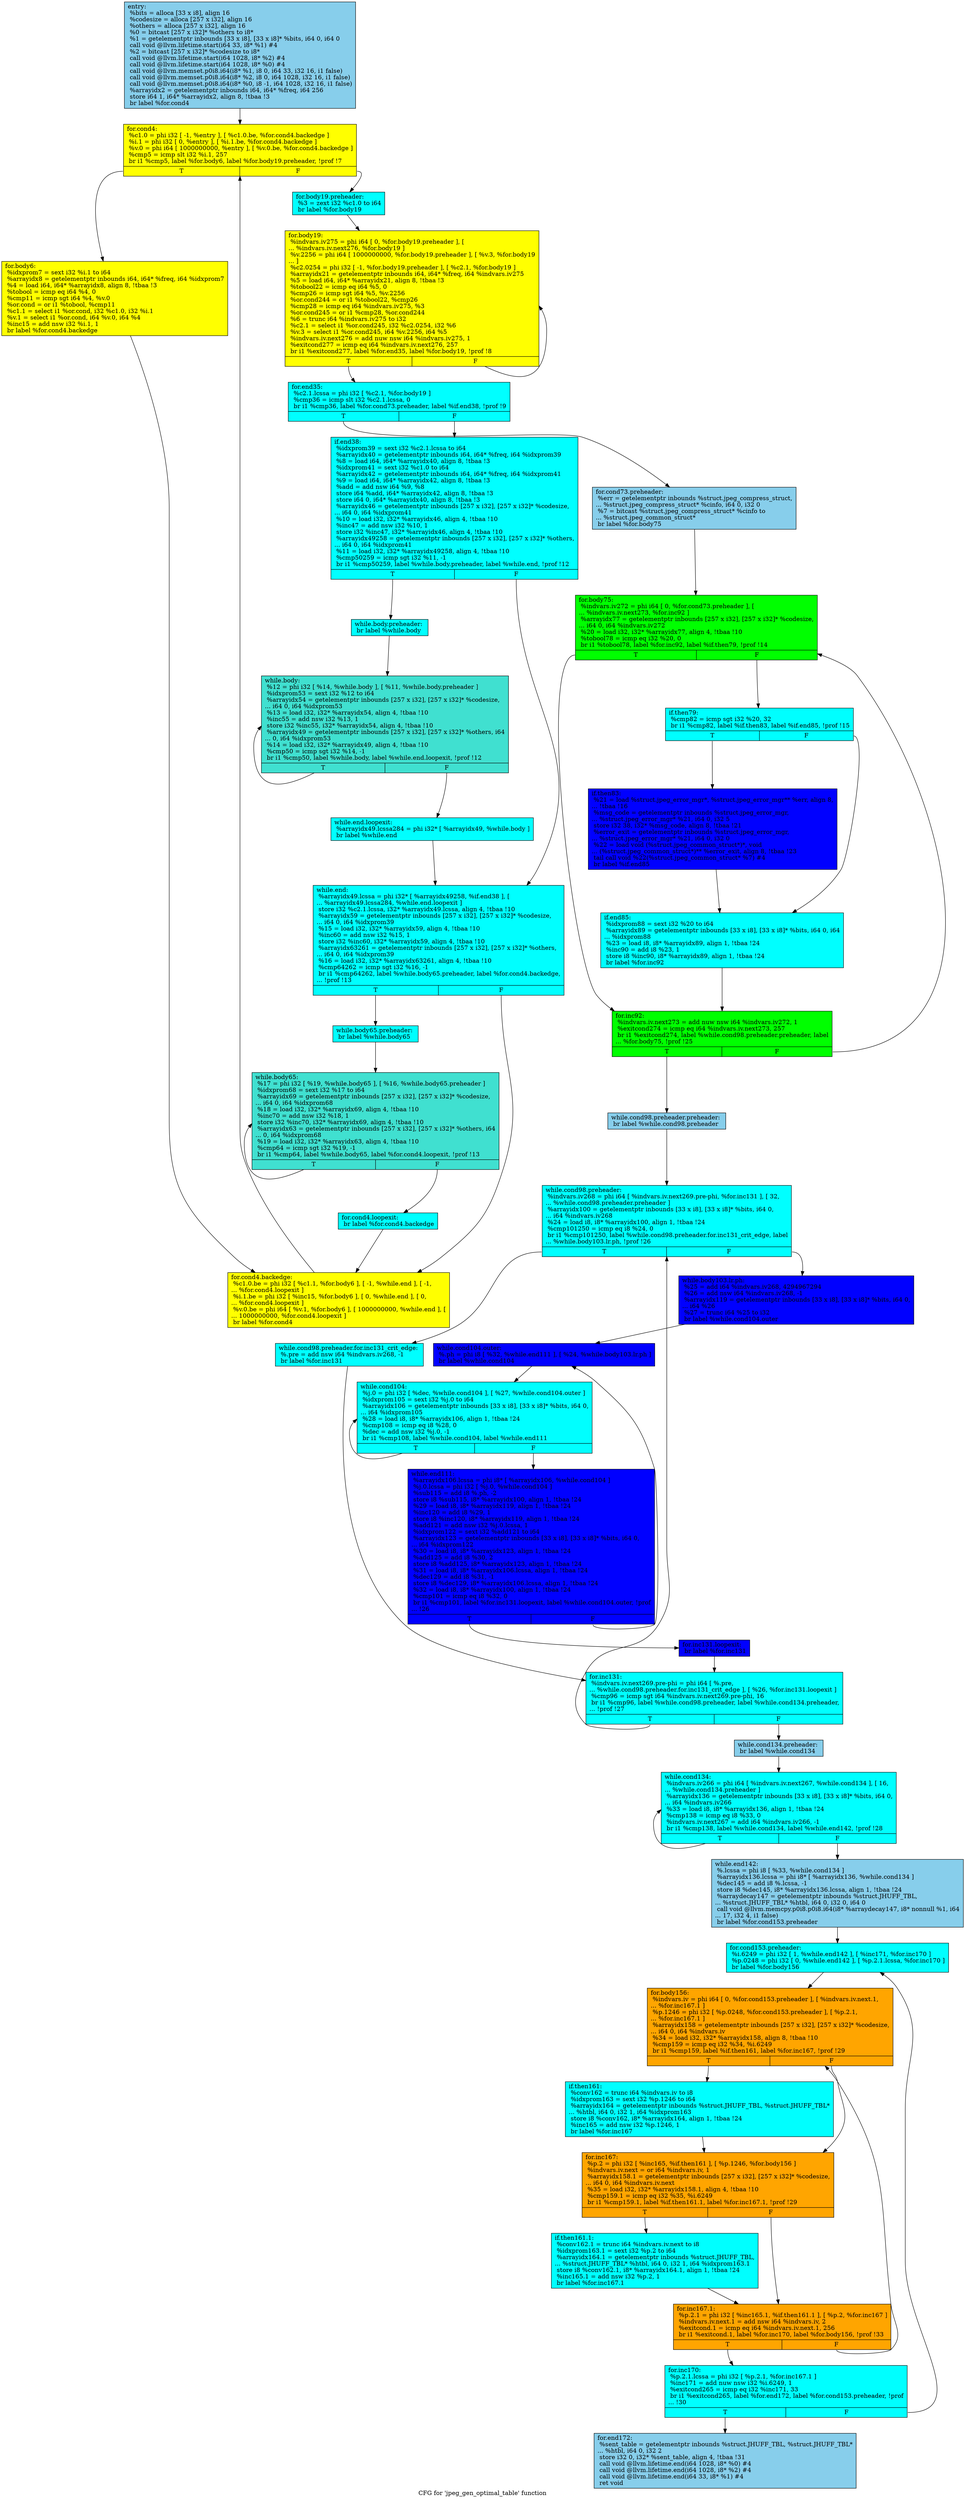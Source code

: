 digraph "CFG for 'jpeg_gen_optimal_table' function" {
	label="CFG for 'jpeg_gen_optimal_table' function";

	Node0x63ec2a0 [shape=record, style = filled, fillcolor = skyblue, label="{entry:\l  %bits = alloca [33 x i8], align 16\l  %codesize = alloca [257 x i32], align 16\l  %others = alloca [257 x i32], align 16\l  %0 = bitcast [257 x i32]* %others to i8*\l  %1 = getelementptr inbounds [33 x i8], [33 x i8]* %bits, i64 0, i64 0\l  call void @llvm.lifetime.start(i64 33, i8* %1) #4\l  %2 = bitcast [257 x i32]* %codesize to i8*\l  call void @llvm.lifetime.start(i64 1028, i8* %2) #4\l  call void @llvm.lifetime.start(i64 1028, i8* %0) #4\l  call void @llvm.memset.p0i8.i64(i8* %1, i8 0, i64 33, i32 16, i1 false)\l  call void @llvm.memset.p0i8.i64(i8* %2, i8 0, i64 1028, i32 16, i1 false)\l  call void @llvm.memset.p0i8.i64(i8* %0, i8 -1, i64 1028, i32 16, i1 false)\l  %arrayidx2 = getelementptr inbounds i64, i64* %freq, i64 256\l  store i64 1, i64* %arrayidx2, align 8, !tbaa !3\l  br label %for.cond4\l}"];
	Node0x63ec2a0 -> Node0x63ecf90;
	Node0x63ed070 [shape=record, style = filled, fillcolor = cyan, label="{for.cond4.loopexit:                               \l  br label %for.cond4.backedge\l}"];
	Node0x63ed070 -> Node0x63ed180;
	Node0x63ecf90 [shape=record, style = filled, fillcolor = yellow, label="{for.cond4:                                        \l  %c1.0 = phi i32 [ -1, %entry ], [ %c1.0.be, %for.cond4.backedge ]\l  %i.1 = phi i32 [ 0, %entry ], [ %i.1.be, %for.cond4.backedge ]\l  %v.0 = phi i64 [ 1000000000, %entry ], [ %v.0.be, %for.cond4.backedge ]\l  %cmp5 = icmp slt i32 %i.1, 257\l  br i1 %cmp5, label %for.body6, label %for.body19.preheader, !prof !7\l|{<s0>T|<s1>F}}"];
	Node0x63ecf90:s0 -> Node0x63e4f90;
	Node0x63ecf90:s1 -> Node0x63e5040;
	Node0x63e5040 [shape=record, style = filled, fillcolor = cyan, label="{for.body19.preheader:                             \l  %3 = zext i32 %c1.0 to i64\l  br label %for.body19\l}"];
	Node0x63e5040 -> Node0x63e5300;
	Node0x63e4f90 [shape=record, style = filled, fillcolor = yellow, label="{for.body6:                                        \l  %idxprom7 = sext i32 %i.1 to i64\l  %arrayidx8 = getelementptr inbounds i64, i64* %freq, i64 %idxprom7\l  %4 = load i64, i64* %arrayidx8, align 8, !tbaa !3\l  %tobool = icmp eq i64 %4, 0\l  %cmp11 = icmp sgt i64 %4, %v.0\l  %or.cond = or i1 %tobool, %cmp11\l  %c1.1 = select i1 %or.cond, i32 %c1.0, i32 %i.1\l  %v.1 = select i1 %or.cond, i64 %v.0, i64 %4\l  %inc15 = add nsw i32 %i.1, 1\l  br label %for.cond4.backedge\l}"];
	Node0x63e4f90 -> Node0x63ed180;
	Node0x63e5300 [shape=record, style = filled, fillcolor = yellow, label="{for.body19:                                       \l  %indvars.iv275 = phi i64 [ 0, %for.body19.preheader ], [\l... %indvars.iv.next276, %for.body19 ]\l  %v.2256 = phi i64 [ 1000000000, %for.body19.preheader ], [ %v.3, %for.body19\l... ]\l  %c2.0254 = phi i32 [ -1, %for.body19.preheader ], [ %c2.1, %for.body19 ]\l  %arrayidx21 = getelementptr inbounds i64, i64* %freq, i64 %indvars.iv275\l  %5 = load i64, i64* %arrayidx21, align 8, !tbaa !3\l  %tobool22 = icmp eq i64 %5, 0\l  %cmp26 = icmp sgt i64 %5, %v.2256\l  %or.cond244 = or i1 %tobool22, %cmp26\l  %cmp28 = icmp eq i64 %indvars.iv275, %3\l  %or.cond245 = or i1 %cmp28, %or.cond244\l  %6 = trunc i64 %indvars.iv275 to i32\l  %c2.1 = select i1 %or.cond245, i32 %c2.0254, i32 %6\l  %v.3 = select i1 %or.cond245, i64 %v.2256, i64 %5\l  %indvars.iv.next276 = add nuw nsw i64 %indvars.iv275, 1\l  %exitcond277 = icmp eq i64 %indvars.iv.next276, 257\l  br i1 %exitcond277, label %for.end35, label %for.body19, !prof !8\l|{<s0>T|<s1>F}}"];
	Node0x63e5300:s0 -> Node0x63f0610;
	Node0x63e5300:s1 -> Node0x63e5300;
	Node0x63f0610 [shape=record, style = filled, fillcolor = cyan, label="{for.end35:                                        \l  %c2.1.lcssa = phi i32 [ %c2.1, %for.body19 ]\l  %cmp36 = icmp slt i32 %c2.1.lcssa, 0\l  br i1 %cmp36, label %for.cond73.preheader, label %if.end38, !prof !9\l|{<s0>T|<s1>F}}"];
	Node0x63f0610:s0 -> Node0x63f08b0;
	Node0x63f0610:s1 -> Node0x63f0950;
	Node0x63f08b0 [shape=record, style = filled, fillcolor = skyblue, label="{for.cond73.preheader:                             \l  %err = getelementptr inbounds %struct.jpeg_compress_struct,\l... %struct.jpeg_compress_struct* %cinfo, i64 0, i32 0\l  %7 = bitcast %struct.jpeg_compress_struct* %cinfo to\l... %struct.jpeg_common_struct*\l  br label %for.body75\l}"];
	Node0x63f08b0 -> Node0x63f0bf0;
	Node0x63f0950 [shape=record, style = filled, fillcolor = cyan, label="{if.end38:                                         \l  %idxprom39 = sext i32 %c2.1.lcssa to i64\l  %arrayidx40 = getelementptr inbounds i64, i64* %freq, i64 %idxprom39\l  %8 = load i64, i64* %arrayidx40, align 8, !tbaa !3\l  %idxprom41 = sext i32 %c1.0 to i64\l  %arrayidx42 = getelementptr inbounds i64, i64* %freq, i64 %idxprom41\l  %9 = load i64, i64* %arrayidx42, align 8, !tbaa !3\l  %add = add nsw i64 %9, %8\l  store i64 %add, i64* %arrayidx42, align 8, !tbaa !3\l  store i64 0, i64* %arrayidx40, align 8, !tbaa !3\l  %arrayidx46 = getelementptr inbounds [257 x i32], [257 x i32]* %codesize,\l... i64 0, i64 %idxprom41\l  %10 = load i32, i32* %arrayidx46, align 4, !tbaa !10\l  %inc47 = add nsw i32 %10, 1\l  store i32 %inc47, i32* %arrayidx46, align 4, !tbaa !10\l  %arrayidx49258 = getelementptr inbounds [257 x i32], [257 x i32]* %others,\l... i64 0, i64 %idxprom41\l  %11 = load i32, i32* %arrayidx49258, align 4, !tbaa !10\l  %cmp50259 = icmp sgt i32 %11, -1\l  br i1 %cmp50259, label %while.body.preheader, label %while.end, !prof !12\l|{<s0>T|<s1>F}}"];
	Node0x63f0950:s0 -> Node0x63e5b70;
	Node0x63f0950:s1 -> Node0x63dc1e0;
	Node0x63e5b70 [shape=record, style = filled, fillcolor = cyan, label="{while.body.preheader:                             \l  br label %while.body\l}"];
	Node0x63e5b70 -> Node0x63dc480;
	Node0x63dc480 [shape=record, style = filled, fillcolor = turquoise, label="{while.body:                                       \l  %12 = phi i32 [ %14, %while.body ], [ %11, %while.body.preheader ]\l  %idxprom53 = sext i32 %12 to i64\l  %arrayidx54 = getelementptr inbounds [257 x i32], [257 x i32]* %codesize,\l... i64 0, i64 %idxprom53\l  %13 = load i32, i32* %arrayidx54, align 4, !tbaa !10\l  %inc55 = add nsw i32 %13, 1\l  store i32 %inc55, i32* %arrayidx54, align 4, !tbaa !10\l  %arrayidx49 = getelementptr inbounds [257 x i32], [257 x i32]* %others, i64\l... 0, i64 %idxprom53\l  %14 = load i32, i32* %arrayidx49, align 4, !tbaa !10\l  %cmp50 = icmp sgt i32 %14, -1\l  br i1 %cmp50, label %while.body, label %while.end.loopexit, !prof !12\l|{<s0>T|<s1>F}}"];
	Node0x63dc480:s0 -> Node0x63dc480;
	Node0x63dc480:s1 -> Node0x63dcac0;
	Node0x63dcac0 [shape=record, style = filled, fillcolor = cyan, label="{while.end.loopexit:                               \l  %arrayidx49.lcssa284 = phi i32* [ %arrayidx49, %while.body ]\l  br label %while.end\l}"];
	Node0x63dcac0 -> Node0x63dc1e0;
	Node0x63dc1e0 [shape=record, style = filled, fillcolor = cyan, label="{while.end:                                        \l  %arrayidx49.lcssa = phi i32* [ %arrayidx49258, %if.end38 ], [\l... %arrayidx49.lcssa284, %while.end.loopexit ]\l  store i32 %c2.1.lcssa, i32* %arrayidx49.lcssa, align 4, !tbaa !10\l  %arrayidx59 = getelementptr inbounds [257 x i32], [257 x i32]* %codesize,\l... i64 0, i64 %idxprom39\l  %15 = load i32, i32* %arrayidx59, align 4, !tbaa !10\l  %inc60 = add nsw i32 %15, 1\l  store i32 %inc60, i32* %arrayidx59, align 4, !tbaa !10\l  %arrayidx63261 = getelementptr inbounds [257 x i32], [257 x i32]* %others,\l... i64 0, i64 %idxprom39\l  %16 = load i32, i32* %arrayidx63261, align 4, !tbaa !10\l  %cmp64262 = icmp sgt i32 %16, -1\l  br i1 %cmp64262, label %while.body65.preheader, label %for.cond4.backedge,\l... !prof !13\l|{<s0>T|<s1>F}}"];
	Node0x63dc1e0:s0 -> Node0x63f4100;
	Node0x63dc1e0:s1 -> Node0x63ed180;
	Node0x63ed180 [shape=record, style = filled, fillcolor = yellow, label="{for.cond4.backedge:                               \l  %c1.0.be = phi i32 [ %c1.1, %for.body6 ], [ -1, %while.end ], [ -1,\l... %for.cond4.loopexit ]\l  %i.1.be = phi i32 [ %inc15, %for.body6 ], [ 0, %while.end ], [ 0,\l... %for.cond4.loopexit ]\l  %v.0.be = phi i64 [ %v.1, %for.body6 ], [ 1000000000, %while.end ], [\l... 1000000000, %for.cond4.loopexit ]\l  br label %for.cond4\l}"];
	Node0x63ed180 -> Node0x63ecf90;
	Node0x63f4100 [shape=record, style = filled, fillcolor = cyan, label="{while.body65.preheader:                           \l  br label %while.body65\l}"];
	Node0x63f4100 -> Node0x63f44f0;
	Node0x63f44f0 [shape=record, style = filled, fillcolor = turquoise, label="{while.body65:                                     \l  %17 = phi i32 [ %19, %while.body65 ], [ %16, %while.body65.preheader ]\l  %idxprom68 = sext i32 %17 to i64\l  %arrayidx69 = getelementptr inbounds [257 x i32], [257 x i32]* %codesize,\l... i64 0, i64 %idxprom68\l  %18 = load i32, i32* %arrayidx69, align 4, !tbaa !10\l  %inc70 = add nsw i32 %18, 1\l  store i32 %inc70, i32* %arrayidx69, align 4, !tbaa !10\l  %arrayidx63 = getelementptr inbounds [257 x i32], [257 x i32]* %others, i64\l... 0, i64 %idxprom68\l  %19 = load i32, i32* %arrayidx63, align 4, !tbaa !10\l  %cmp64 = icmp sgt i32 %19, -1\l  br i1 %cmp64, label %while.body65, label %for.cond4.loopexit, !prof !13\l|{<s0>T|<s1>F}}"];
	Node0x63f44f0:s0 -> Node0x63f44f0;
	Node0x63f44f0:s1 -> Node0x63ed070;
	Node0x63f0bf0 [shape=record, style = filled, fillcolor = green, label="{for.body75:                                       \l  %indvars.iv272 = phi i64 [ 0, %for.cond73.preheader ], [\l... %indvars.iv.next273, %for.inc92 ]\l  %arrayidx77 = getelementptr inbounds [257 x i32], [257 x i32]* %codesize,\l... i64 0, i64 %indvars.iv272\l  %20 = load i32, i32* %arrayidx77, align 4, !tbaa !10\l  %tobool78 = icmp eq i32 %20, 0\l  br i1 %tobool78, label %for.inc92, label %if.then79, !prof !14\l|{<s0>T|<s1>F}}"];
	Node0x63f0bf0:s0 -> Node0x63f5100;
	Node0x63f0bf0:s1 -> Node0x63f5470;
	Node0x63f5470 [shape=record, style = filled, fillcolor = cyan, label="{if.then79:                                        \l  %cmp82 = icmp sgt i32 %20, 32\l  br i1 %cmp82, label %if.then83, label %if.end85, !prof !15\l|{<s0>T|<s1>F}}"];
	Node0x63f5470:s0 -> Node0x63f57d0;
	Node0x63f5470:s1 -> Node0x63f5850;
	Node0x63f57d0 [shape=record, style = filled, fillcolor = blue, label="{if.then83:                                        \l  %21 = load %struct.jpeg_error_mgr*, %struct.jpeg_error_mgr** %err, align 8,\l... !tbaa !16\l  %msg_code = getelementptr inbounds %struct.jpeg_error_mgr,\l... %struct.jpeg_error_mgr* %21, i64 0, i32 5\l  store i32 38, i32* %msg_code, align 8, !tbaa !21\l  %error_exit = getelementptr inbounds %struct.jpeg_error_mgr,\l... %struct.jpeg_error_mgr* %21, i64 0, i32 0\l  %22 = load void (%struct.jpeg_common_struct*)*, void\l... (%struct.jpeg_common_struct*)** %error_exit, align 8, !tbaa !23\l  tail call void %22(%struct.jpeg_common_struct* %7) #4\l  br label %if.end85\l}"];
	Node0x63f57d0 -> Node0x63f5850;
	Node0x63f5850 [shape=record, style = filled, fillcolor = cyan, label="{if.end85:                                         \l  %idxprom88 = sext i32 %20 to i64\l  %arrayidx89 = getelementptr inbounds [33 x i8], [33 x i8]* %bits, i64 0, i64\l... %idxprom88\l  %23 = load i8, i8* %arrayidx89, align 1, !tbaa !24\l  %inc90 = add i8 %23, 1\l  store i8 %inc90, i8* %arrayidx89, align 1, !tbaa !24\l  br label %for.inc92\l}"];
	Node0x63f5850 -> Node0x63f5100;
	Node0x63f5100 [shape=record, style = filled, fillcolor = green, label="{for.inc92:                                        \l  %indvars.iv.next273 = add nuw nsw i64 %indvars.iv272, 1\l  %exitcond274 = icmp eq i64 %indvars.iv.next273, 257\l  br i1 %exitcond274, label %while.cond98.preheader.preheader, label\l... %for.body75, !prof !25\l|{<s0>T|<s1>F}}"];
	Node0x63f5100:s0 -> Node0x63f67c0;
	Node0x63f5100:s1 -> Node0x63f0bf0;
	Node0x63f67c0 [shape=record, style = filled, fillcolor = skyblue, label="{while.cond98.preheader.preheader:                 \l  br label %while.cond98.preheader\l}"];
	Node0x63f67c0 -> Node0x63f69a0;
	Node0x63f69a0 [shape=record, style = filled, fillcolor = cyan, label="{while.cond98.preheader:                           \l  %indvars.iv268 = phi i64 [ %indvars.iv.next269.pre-phi, %for.inc131 ], [ 32,\l... %while.cond98.preheader.preheader ]\l  %arrayidx100 = getelementptr inbounds [33 x i8], [33 x i8]* %bits, i64 0,\l... i64 %indvars.iv268\l  %24 = load i8, i8* %arrayidx100, align 1, !tbaa !24\l  %cmp101250 = icmp eq i8 %24, 0\l  br i1 %cmp101250, label %while.cond98.preheader.for.inc131_crit_edge, label\l... %while.body103.lr.ph, !prof !26\l|{<s0>T|<s1>F}}"];
	Node0x63f69a0:s0 -> Node0x63f1430;
	Node0x63f69a0:s1 -> Node0x63f7640;
	Node0x63f1430 [shape=record, style = filled, fillcolor = cyan, label="{while.cond98.preheader.for.inc131_crit_edge:      \l  %.pre = add nsw i64 %indvars.iv268, -1\l  br label %for.inc131\l}"];
	Node0x63f1430 -> Node0x63f1040;
	Node0x63f7640 [shape=record, style = filled, fillcolor = blue, label="{while.body103.lr.ph:                              \l  %25 = add i64 %indvars.iv268, 4294967294\l  %26 = add nsw i64 %indvars.iv268, -1\l  %arrayidx119 = getelementptr inbounds [33 x i8], [33 x i8]* %bits, i64 0,\l... i64 %26\l  %27 = trunc i64 %25 to i32\l  br label %while.cond104.outer\l}"];
	Node0x63f7640 -> Node0x63f7b30;
	Node0x63f7b30 [shape=record, style = filled, fillcolor = blue, label="{while.cond104.outer:                              \l  %.ph = phi i8 [ %32, %while.end111 ], [ %24, %while.body103.lr.ph ]\l  br label %while.cond104\l}"];
	Node0x63f7b30 -> Node0x63f7e20;
	Node0x63f7e20 [shape=record, style = filled, fillcolor = cyan, label="{while.cond104:                                    \l  %j.0 = phi i32 [ %dec, %while.cond104 ], [ %27, %while.cond104.outer ]\l  %idxprom105 = sext i32 %j.0 to i64\l  %arrayidx106 = getelementptr inbounds [33 x i8], [33 x i8]* %bits, i64 0,\l... i64 %idxprom105\l  %28 = load i8, i8* %arrayidx106, align 1, !tbaa !24\l  %cmp108 = icmp eq i8 %28, 0\l  %dec = add nsw i32 %j.0, -1\l  br i1 %cmp108, label %while.cond104, label %while.end111\l|{<s0>T|<s1>F}}"];
	Node0x63f7e20:s0 -> Node0x63f7e20;
	Node0x63f7e20:s1 -> Node0x63f7cf0;
	Node0x63f7cf0 [shape=record, style = filled, fillcolor = blue, label="{while.end111:                                     \l  %arrayidx106.lcssa = phi i8* [ %arrayidx106, %while.cond104 ]\l  %j.0.lcssa = phi i32 [ %j.0, %while.cond104 ]\l  %sub115 = add i8 %.ph, -2\l  store i8 %sub115, i8* %arrayidx100, align 1, !tbaa !24\l  %29 = load i8, i8* %arrayidx119, align 1, !tbaa !24\l  %inc120 = add i8 %29, 1\l  store i8 %inc120, i8* %arrayidx119, align 1, !tbaa !24\l  %add121 = add nsw i32 %j.0.lcssa, 1\l  %idxprom122 = sext i32 %add121 to i64\l  %arrayidx123 = getelementptr inbounds [33 x i8], [33 x i8]* %bits, i64 0,\l... i64 %idxprom122\l  %30 = load i8, i8* %arrayidx123, align 1, !tbaa !24\l  %add125 = add i8 %30, 2\l  store i8 %add125, i8* %arrayidx123, align 1, !tbaa !24\l  %31 = load i8, i8* %arrayidx106.lcssa, align 1, !tbaa !24\l  %dec129 = add i8 %31, -1\l  store i8 %dec129, i8* %arrayidx106.lcssa, align 1, !tbaa !24\l  %32 = load i8, i8* %arrayidx100, align 1, !tbaa !24\l  %cmp101 = icmp eq i8 %32, 0\l  br i1 %cmp101, label %for.inc131.loopexit, label %while.cond104.outer, !prof\l... !26\l|{<s0>T|<s1>F}}"];
	Node0x63f7cf0:s0 -> Node0x63f4030;
	Node0x63f7cf0:s1 -> Node0x63f7b30;
	Node0x63f4030 [shape=record, style = filled, fillcolor = blue, label="{for.inc131.loopexit:                              \l  br label %for.inc131\l}"];
	Node0x63f4030 -> Node0x63f1040;
	Node0x63f1040 [shape=record, style = filled, fillcolor = cyan, label="{for.inc131:                                       \l  %indvars.iv.next269.pre-phi = phi i64 [ %.pre,\l... %while.cond98.preheader.for.inc131_crit_edge ], [ %26, %for.inc131.loopexit ]\l  %cmp96 = icmp sgt i64 %indvars.iv.next269.pre-phi, 16\l  br i1 %cmp96, label %while.cond98.preheader, label %while.cond134.preheader,\l... !prof !27\l|{<s0>T|<s1>F}}"];
	Node0x63f1040:s0 -> Node0x63f69a0;
	Node0x63f1040:s1 -> Node0x63f9710;
	Node0x63f9710 [shape=record, style = filled, fillcolor = skyblue, label="{while.cond134.preheader:                          \l  br label %while.cond134\l}"];
	Node0x63f9710 -> Node0x63f98c0;
	Node0x63f98c0 [shape=record, style = filled, fillcolor = cyan, label="{while.cond134:                                    \l  %indvars.iv266 = phi i64 [ %indvars.iv.next267, %while.cond134 ], [ 16,\l... %while.cond134.preheader ]\l  %arrayidx136 = getelementptr inbounds [33 x i8], [33 x i8]* %bits, i64 0,\l... i64 %indvars.iv266\l  %33 = load i8, i8* %arrayidx136, align 1, !tbaa !24\l  %cmp138 = icmp eq i8 %33, 0\l  %indvars.iv.next267 = add i64 %indvars.iv266, -1\l  br i1 %cmp138, label %while.cond134, label %while.end142, !prof !28\l|{<s0>T|<s1>F}}"];
	Node0x63f98c0:s0 -> Node0x63f98c0;
	Node0x63f98c0:s1 -> Node0x63f9d10;
	Node0x63f9d10 [shape=record, style = filled, fillcolor = skyblue, label="{while.end142:                                     \l  %.lcssa = phi i8 [ %33, %while.cond134 ]\l  %arrayidx136.lcssa = phi i8* [ %arrayidx136, %while.cond134 ]\l  %dec145 = add i8 %.lcssa, -1\l  store i8 %dec145, i8* %arrayidx136.lcssa, align 1, !tbaa !24\l  %arraydecay147 = getelementptr inbounds %struct.JHUFF_TBL,\l... %struct.JHUFF_TBL* %htbl, i64 0, i32 0, i64 0\l  call void @llvm.memcpy.p0i8.p0i8.i64(i8* %arraydecay147, i8* nonnull %1, i64\l... 17, i32 4, i1 false)\l  br label %for.cond153.preheader\l}"];
	Node0x63f9d10 -> Node0x63fa9e0;
	Node0x63fa9e0 [shape=record, style = filled, fillcolor = cyan, label="{for.cond153.preheader:                            \l  %i.6249 = phi i32 [ 1, %while.end142 ], [ %inc171, %for.inc170 ]\l  %p.0248 = phi i32 [ 0, %while.end142 ], [ %p.2.1.lcssa, %for.inc170 ]\l  br label %for.body156\l}"];
	Node0x63fa9e0 -> Node0x63fae60;
	Node0x63fae60 [shape=record, style = filled, fillcolor = orange, label="{for.body156:                                      \l  %indvars.iv = phi i64 [ 0, %for.cond153.preheader ], [ %indvars.iv.next.1,\l... %for.inc167.1 ]\l  %p.1246 = phi i32 [ %p.0248, %for.cond153.preheader ], [ %p.2.1,\l... %for.inc167.1 ]\l  %arrayidx158 = getelementptr inbounds [257 x i32], [257 x i32]* %codesize,\l... i64 0, i64 %indvars.iv\l  %34 = load i32, i32* %arrayidx158, align 8, !tbaa !10\l  %cmp159 = icmp eq i32 %34, %i.6249\l  br i1 %cmp159, label %if.then161, label %for.inc167, !prof !29\l|{<s0>T|<s1>F}}"];
	Node0x63fae60:s0 -> Node0x63fb520;
	Node0x63fae60:s1 -> Node0x63fb600;
	Node0x63fb520 [shape=record, style = filled, fillcolor = cyan, label="{if.then161:                                       \l  %conv162 = trunc i64 %indvars.iv to i8\l  %idxprom163 = sext i32 %p.1246 to i64\l  %arrayidx164 = getelementptr inbounds %struct.JHUFF_TBL, %struct.JHUFF_TBL*\l... %htbl, i64 0, i32 1, i64 %idxprom163\l  store i8 %conv162, i8* %arrayidx164, align 1, !tbaa !24\l  %inc165 = add nsw i32 %p.1246, 1\l  br label %for.inc167\l}"];
	Node0x63fb520 -> Node0x63fb600;
	Node0x63fb600 [shape=record, style = filled, fillcolor = orange, label="{for.inc167:                                       \l  %p.2 = phi i32 [ %inc165, %if.then161 ], [ %p.1246, %for.body156 ]\l  %indvars.iv.next = or i64 %indvars.iv, 1\l  %arrayidx158.1 = getelementptr inbounds [257 x i32], [257 x i32]* %codesize,\l... i64 0, i64 %indvars.iv.next\l  %35 = load i32, i32* %arrayidx158.1, align 4, !tbaa !10\l  %cmp159.1 = icmp eq i32 %35, %i.6249\l  br i1 %cmp159.1, label %if.then161.1, label %for.inc167.1, !prof !29\l|{<s0>T|<s1>F}}"];
	Node0x63fb600:s0 -> Node0x63f1640;
	Node0x63fb600:s1 -> Node0x63fb030;
	Node0x63fab60 [shape=record, style = filled, fillcolor = cyan, label="{for.inc170:                                       \l  %p.2.1.lcssa = phi i32 [ %p.2.1, %for.inc167.1 ]\l  %inc171 = add nuw nsw i32 %i.6249, 1\l  %exitcond265 = icmp eq i32 %inc171, 33\l  br i1 %exitcond265, label %for.end172, label %for.cond153.preheader, !prof\l... !30\l|{<s0>T|<s1>F}}"];
	Node0x63fab60:s0 -> Node0x63f1f20;
	Node0x63fab60:s1 -> Node0x63fa9e0;
	Node0x63f1f20 [shape=record, style = filled, fillcolor = skyblue, label="{for.end172:                                       \l  %sent_table = getelementptr inbounds %struct.JHUFF_TBL, %struct.JHUFF_TBL*\l... %htbl, i64 0, i32 2\l  store i32 0, i32* %sent_table, align 4, !tbaa !31\l  call void @llvm.lifetime.end(i64 1028, i8* %0) #4\l  call void @llvm.lifetime.end(i64 1028, i8* %2) #4\l  call void @llvm.lifetime.end(i64 33, i8* %1) #4\l  ret void\l}"];
	Node0x63f1640 [shape=record, style = filled, fillcolor = cyan, label="{if.then161.1:                                     \l  %conv162.1 = trunc i64 %indvars.iv.next to i8\l  %idxprom163.1 = sext i32 %p.2 to i64\l  %arrayidx164.1 = getelementptr inbounds %struct.JHUFF_TBL,\l... %struct.JHUFF_TBL* %htbl, i64 0, i32 1, i64 %idxprom163.1\l  store i8 %conv162.1, i8* %arrayidx164.1, align 1, !tbaa !24\l  %inc165.1 = add nsw i32 %p.2, 1\l  br label %for.inc167.1\l}"];
	Node0x63f1640 -> Node0x63fb030;
	Node0x63fb030 [shape=record, style = filled, fillcolor = orange, label="{for.inc167.1:                                     \l  %p.2.1 = phi i32 [ %inc165.1, %if.then161.1 ], [ %p.2, %for.inc167 ]\l  %indvars.iv.next.1 = add nsw i64 %indvars.iv, 2\l  %exitcond.1 = icmp eq i64 %indvars.iv.next.1, 256\l  br i1 %exitcond.1, label %for.inc170, label %for.body156, !prof !33\l|{<s0>T|<s1>F}}"];
	Node0x63fb030:s0 -> Node0x63fab60;
	Node0x63fb030:s1 -> Node0x63fae60;
}
